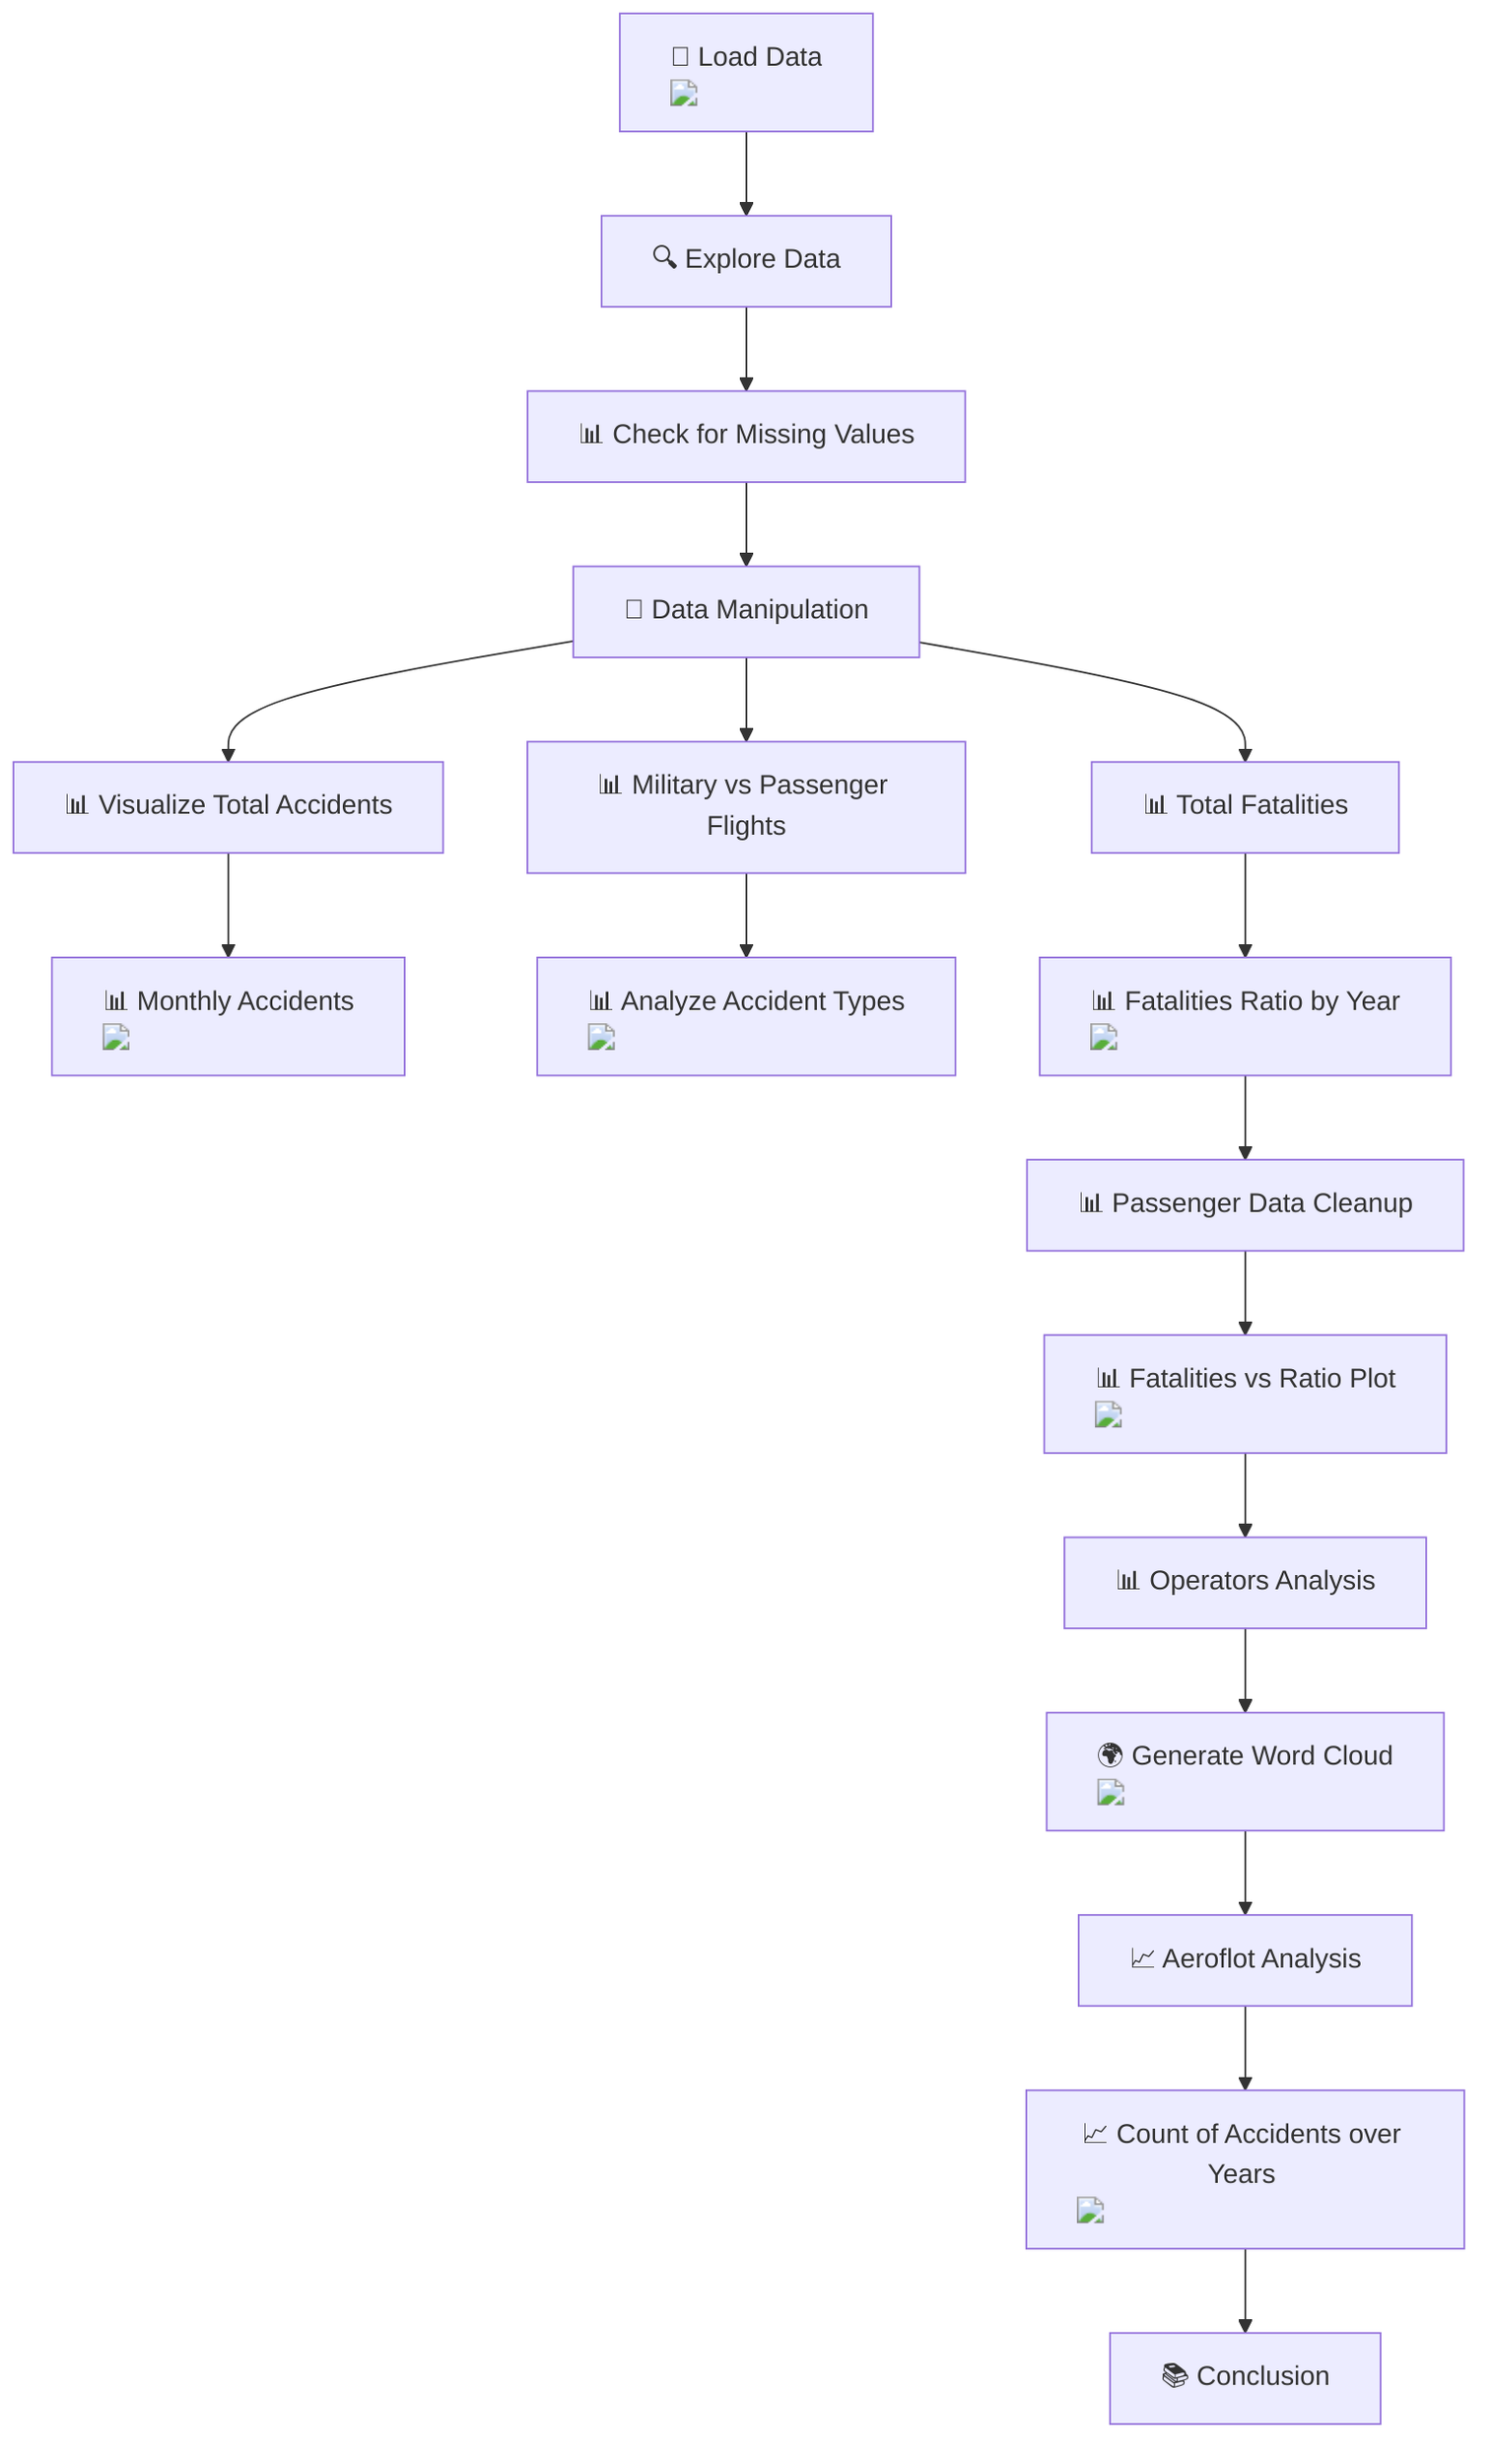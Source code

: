 graph TD;
    A["📂 Load Data <img src='file.svg'/>"] --> B["🔍 Explore Data"];
    B --> C["📊 Check for Missing Values"];
    C --> D["🧹 Data Manipulation"];
    
    D --> E["📊 Visualize Total Accidents"];
    D --> F["📊 Military vs Passenger Flights"];
    D --> G["📊 Total Fatalities"];
    
    E --> H["📊 Monthly Accidents <img src='barplot_template.svg'/>"];
    F --> I["📊 Analyze Accident Types <img src='piechart_template.svg'/>"];
    G --> J["📊 Fatalities Ratio by Year <img src='lineplot_template.svg'/>"];
    
    J --> K["📊 Passenger Data Cleanup"];
    K --> L["📊 Fatalities vs Ratio Plot <img src='lineplot_template.svg'/>"];
    
    L --> M["📊 Operators Analysis"];
    
    M --> N["🌍 Generate Word Cloud <img src='image.svg'/>"];
    
    N --> O["📈 Aeroflot Analysis"];
    O --> P["📈 Count of Accidents over Years <img src='lineplot_template.svg'/>"];
    
    P --> Q["📚 Conclusion"];